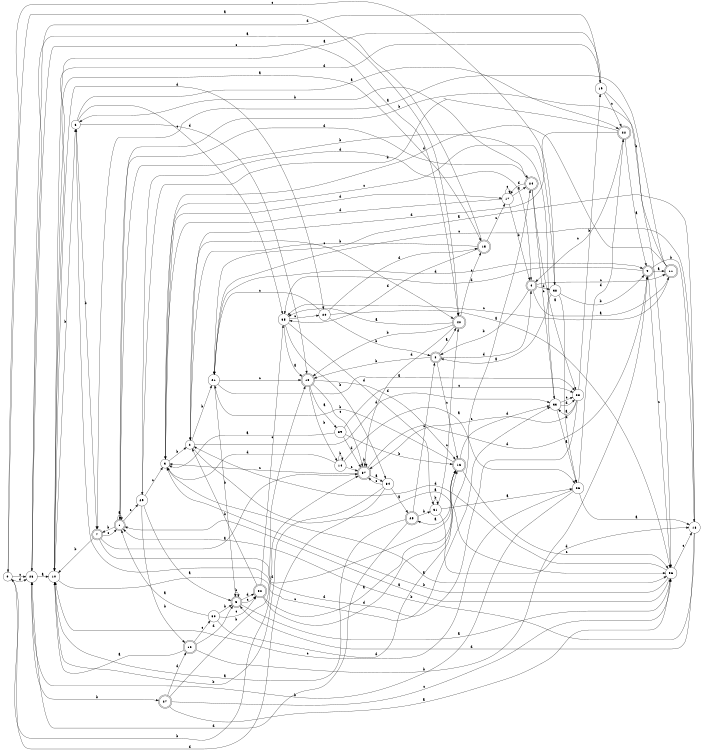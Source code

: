 digraph n33_8 {
__start0 [label="" shape="none"];

rankdir=LR;
size="8,5";

s0 [style="filled", color="black", fillcolor="white" shape="circle", label="0"];
s1 [style="rounded,filled", color="black", fillcolor="white" shape="doublecircle", label="1"];
s2 [style="filled", color="black", fillcolor="white" shape="circle", label="2"];
s3 [style="filled", color="black", fillcolor="white" shape="circle", label="3"];
s4 [style="rounded,filled", color="black", fillcolor="white" shape="doublecircle", label="4"];
s5 [style="rounded,filled", color="black", fillcolor="white" shape="doublecircle", label="5"];
s6 [style="filled", color="black", fillcolor="white" shape="circle", label="6"];
s7 [style="rounded,filled", color="black", fillcolor="white" shape="doublecircle", label="7"];
s8 [style="rounded,filled", color="black", fillcolor="white" shape="doublecircle", label="8"];
s9 [style="rounded,filled", color="black", fillcolor="white" shape="doublecircle", label="9"];
s10 [style="filled", color="black", fillcolor="white" shape="circle", label="10"];
s11 [style="rounded,filled", color="black", fillcolor="white" shape="doublecircle", label="11"];
s12 [style="rounded,filled", color="black", fillcolor="white" shape="doublecircle", label="12"];
s13 [style="rounded,filled", color="black", fillcolor="white" shape="doublecircle", label="13"];
s14 [style="filled", color="black", fillcolor="white" shape="circle", label="14"];
s15 [style="rounded,filled", color="black", fillcolor="white" shape="doublecircle", label="15"];
s16 [style="rounded,filled", color="black", fillcolor="white" shape="doublecircle", label="16"];
s17 [style="filled", color="black", fillcolor="white" shape="circle", label="17"];
s18 [style="filled", color="black", fillcolor="white" shape="circle", label="18"];
s19 [style="filled", color="black", fillcolor="white" shape="circle", label="19"];
s20 [style="filled", color="black", fillcolor="white" shape="circle", label="20"];
s21 [style="filled", color="black", fillcolor="white" shape="circle", label="21"];
s22 [style="rounded,filled", color="black", fillcolor="white" shape="doublecircle", label="22"];
s23 [style="filled", color="black", fillcolor="white" shape="circle", label="23"];
s24 [style="rounded,filled", color="black", fillcolor="white" shape="doublecircle", label="24"];
s25 [style="rounded,filled", color="black", fillcolor="white" shape="doublecircle", label="25"];
s26 [style="filled", color="black", fillcolor="white" shape="circle", label="26"];
s27 [style="rounded,filled", color="black", fillcolor="white" shape="doublecircle", label="27"];
s28 [style="filled", color="black", fillcolor="white" shape="circle", label="28"];
s29 [style="filled", color="black", fillcolor="white" shape="circle", label="29"];
s30 [style="filled", color="black", fillcolor="white" shape="circle", label="30"];
s31 [style="filled", color="black", fillcolor="white" shape="circle", label="31"];
s32 [style="rounded,filled", color="black", fillcolor="white" shape="doublecircle", label="32"];
s33 [style="filled", color="black", fillcolor="white" shape="circle", label="33"];
s34 [style="filled", color="black", fillcolor="white" shape="circle", label="34"];
s35 [style="filled", color="black", fillcolor="white" shape="circle", label="35"];
s36 [style="filled", color="black", fillcolor="white" shape="circle", label="36"];
s37 [style="rounded,filled", color="black", fillcolor="white" shape="doublecircle", label="37"];
s38 [style="filled", color="black", fillcolor="white" shape="circle", label="38"];
s39 [style="filled", color="black", fillcolor="white" shape="circle", label="39"];
s40 [style="rounded,filled", color="black", fillcolor="white" shape="doublecircle", label="40"];
s0 -> s40 [label="a"];
s0 -> s37 [label="b"];
s0 -> s23 [label="c"];
s0 -> s23 [label="d"];
s1 -> s1 [label="a"];
s1 -> s7 [label="b"];
s1 -> s29 [label="c"];
s1 -> s24 [label="d"];
s2 -> s36 [label="a"];
s2 -> s21 [label="b"];
s2 -> s40 [label="c"];
s2 -> s33 [label="d"];
s3 -> s36 [label="a"];
s3 -> s2 [label="b"];
s3 -> s38 [label="c"];
s3 -> s17 [label="d"];
s4 -> s11 [label="a"];
s4 -> s8 [label="b"];
s4 -> s11 [label="c"];
s4 -> s38 [label="d"];
s5 -> s36 [label="a"];
s5 -> s5 [label="b"];
s5 -> s32 [label="c"];
s5 -> s32 [label="d"];
s6 -> s22 [label="a"];
s6 -> s7 [label="b"];
s6 -> s35 [label="c"];
s6 -> s13 [label="d"];
s7 -> s37 [label="a"];
s7 -> s10 [label="b"];
s7 -> s1 [label="c"];
s7 -> s16 [label="d"];
s8 -> s40 [label="a"];
s8 -> s13 [label="b"];
s8 -> s16 [label="c"];
s8 -> s4 [label="d"];
s9 -> s11 [label="a"];
s9 -> s18 [label="b"];
s9 -> s36 [label="c"];
s9 -> s35 [label="d"];
s10 -> s15 [label="a"];
s10 -> s6 [label="b"];
s10 -> s33 [label="c"];
s10 -> s20 [label="d"];
s11 -> s7 [label="a"];
s11 -> s1 [label="b"];
s11 -> s35 [label="c"];
s11 -> s3 [label="d"];
s12 -> s10 [label="a"];
s12 -> s9 [label="b"];
s12 -> s30 [label="c"];
s12 -> s5 [label="d"];
s13 -> s39 [label="a"];
s13 -> s14 [label="b"];
s13 -> s37 [label="c"];
s13 -> s16 [label="d"];
s14 -> s26 [label="a"];
s14 -> s14 [label="b"];
s14 -> s37 [label="c"];
s14 -> s3 [label="d"];
s15 -> s23 [label="a"];
s15 -> s2 [label="b"];
s15 -> s17 [label="c"];
s15 -> s35 [label="d"];
s16 -> s25 [label="a"];
s16 -> s21 [label="b"];
s16 -> s36 [label="c"];
s16 -> s33 [label="d"];
s17 -> s24 [label="a"];
s17 -> s4 [label="b"];
s17 -> s17 [label="c"];
s17 -> s3 [label="d"];
s18 -> s21 [label="a"];
s18 -> s1 [label="b"];
s18 -> s21 [label="c"];
s18 -> s5 [label="d"];
s19 -> s10 [label="a"];
s19 -> s36 [label="b"];
s19 -> s22 [label="c"];
s19 -> s10 [label="d"];
s20 -> s36 [label="a"];
s20 -> s8 [label="b"];
s20 -> s21 [label="c"];
s20 -> s15 [label="d"];
s21 -> s28 [label="a"];
s21 -> s5 [label="b"];
s21 -> s13 [label="c"];
s21 -> s9 [label="d"];
s22 -> s9 [label="a"];
s22 -> s29 [label="b"];
s22 -> s4 [label="c"];
s22 -> s2 [label="d"];
s23 -> s10 [label="a"];
s23 -> s27 [label="b"];
s23 -> s40 [label="c"];
s23 -> s19 [label="d"];
s24 -> s28 [label="a"];
s24 -> s6 [label="b"];
s24 -> s33 [label="c"];
s24 -> s17 [label="d"];
s25 -> s10 [label="a"];
s25 -> s31 [label="b"];
s25 -> s8 [label="c"];
s25 -> s23 [label="d"];
s26 -> s18 [label="a"];
s26 -> s23 [label="b"];
s26 -> s10 [label="c"];
s26 -> s22 [label="d"];
s27 -> s36 [label="a"];
s27 -> s13 [label="b"];
s27 -> s36 [label="c"];
s27 -> s12 [label="d"];
s28 -> s33 [label="a"];
s28 -> s19 [label="b"];
s28 -> s37 [label="c"];
s28 -> s6 [label="d"];
s29 -> s5 [label="a"];
s29 -> s12 [label="b"];
s29 -> s3 [label="c"];
s29 -> s4 [label="d"];
s30 -> s1 [label="a"];
s30 -> s5 [label="b"];
s30 -> s32 [label="c"];
s30 -> s24 [label="d"];
s31 -> s26 [label="a"];
s31 -> s31 [label="b"];
s31 -> s40 [label="c"];
s31 -> s18 [label="d"];
s32 -> s16 [label="a"];
s32 -> s2 [label="b"];
s32 -> s35 [label="c"];
s32 -> s16 [label="d"];
s33 -> s26 [label="a"];
s33 -> s1 [label="b"];
s33 -> s28 [label="c"];
s33 -> s28 [label="d"];
s34 -> s25 [label="a"];
s34 -> s10 [label="b"];
s34 -> s37 [label="c"];
s34 -> s0 [label="d"];
s35 -> s13 [label="a"];
s35 -> s34 [label="b"];
s35 -> s20 [label="c"];
s35 -> s31 [label="d"];
s36 -> s1 [label="a"];
s36 -> s3 [label="b"];
s36 -> s18 [label="c"];
s36 -> s2 [label="d"];
s37 -> s34 [label="a"];
s37 -> s37 [label="b"];
s37 -> s3 [label="c"];
s37 -> s9 [label="d"];
s38 -> s8 [label="a"];
s38 -> s9 [label="b"];
s38 -> s0 [label="c"];
s38 -> s26 [label="d"];
s39 -> s3 [label="a"];
s39 -> s16 [label="b"];
s39 -> s28 [label="c"];
s39 -> s37 [label="d"];
s40 -> s35 [label="a"];
s40 -> s13 [label="b"];
s40 -> s15 [label="c"];
s40 -> s37 [label="d"];

}